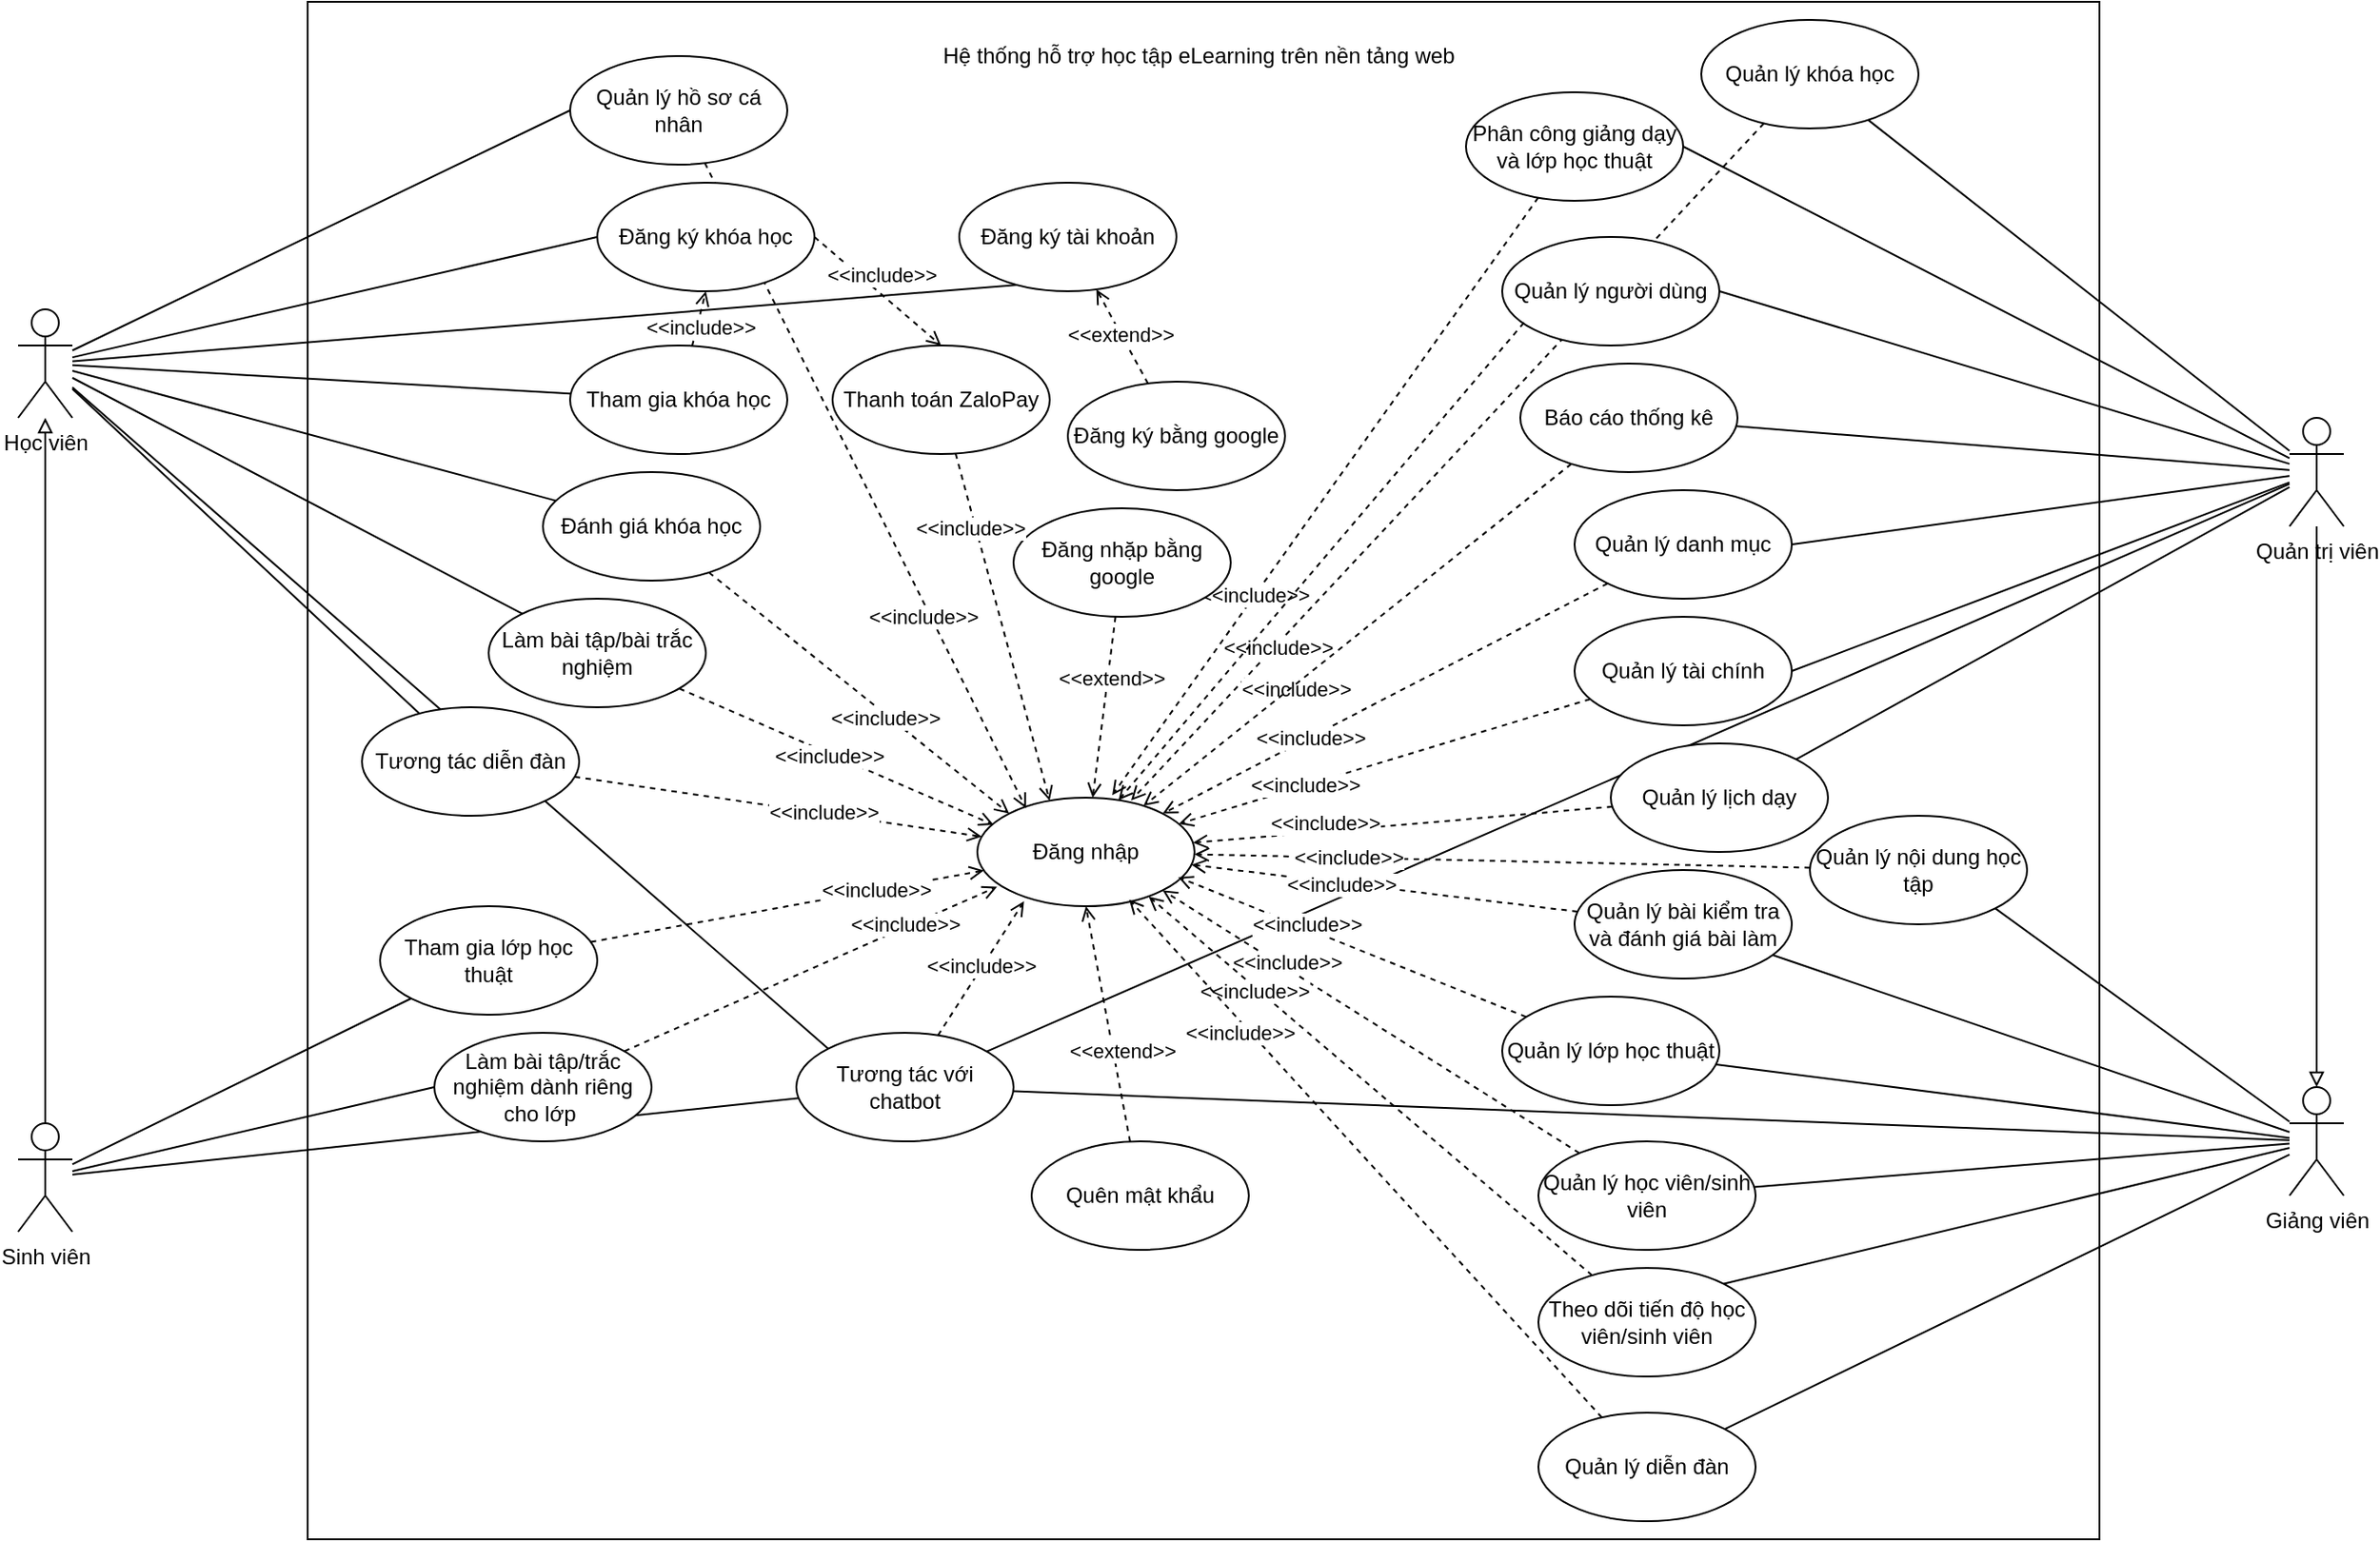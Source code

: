 <mxfile version="27.0.3">
  <diagram name="Page-1" id="1tPXWr4MXvIg0yxkVhAh">
    <mxGraphModel dx="2518" dy="2034" grid="1" gridSize="10" guides="1" tooltips="1" connect="1" arrows="1" fold="1" page="1" pageScale="1" pageWidth="850" pageHeight="1100" math="0" shadow="0">
      <root>
        <mxCell id="0" />
        <mxCell id="1" parent="0" />
        <mxCell id="3rlUS54P9s7ipiS06-Pa-1" value="" style="rounded=0;whiteSpace=wrap;html=1;" vertex="1" parent="1">
          <mxGeometry x="160" y="-60" width="990" height="850" as="geometry" />
        </mxCell>
        <mxCell id="3rlUS54P9s7ipiS06-Pa-2" value="Hệ thống hỗ trợ học tập eLearning trên nền tảng web" style="text;html=1;align=center;verticalAlign=middle;whiteSpace=wrap;rounded=0;" vertex="1" parent="1">
          <mxGeometry x="425" y="-40" width="455" height="20" as="geometry" />
        </mxCell>
        <mxCell id="3rlUS54P9s7ipiS06-Pa-32" style="edgeStyle=none;rounded=0;orthogonalLoop=1;jettySize=auto;html=1;entryX=1;entryY=0.5;entryDx=0;entryDy=0;endArrow=none;startFill=0;" edge="1" parent="1" source="3rlUS54P9s7ipiS06-Pa-3" target="3rlUS54P9s7ipiS06-Pa-15">
          <mxGeometry relative="1" as="geometry" />
        </mxCell>
        <mxCell id="3rlUS54P9s7ipiS06-Pa-33" style="edgeStyle=none;rounded=0;orthogonalLoop=1;jettySize=auto;html=1;entryX=1;entryY=0.5;entryDx=0;entryDy=0;endArrow=none;startFill=0;" edge="1" parent="1" source="3rlUS54P9s7ipiS06-Pa-3" target="3rlUS54P9s7ipiS06-Pa-16">
          <mxGeometry relative="1" as="geometry" />
        </mxCell>
        <mxCell id="3rlUS54P9s7ipiS06-Pa-34" style="edgeStyle=none;rounded=0;orthogonalLoop=1;jettySize=auto;html=1;endArrow=none;startFill=0;" edge="1" parent="1" source="3rlUS54P9s7ipiS06-Pa-3" target="3rlUS54P9s7ipiS06-Pa-17">
          <mxGeometry relative="1" as="geometry" />
        </mxCell>
        <mxCell id="3rlUS54P9s7ipiS06-Pa-35" style="edgeStyle=none;rounded=0;orthogonalLoop=1;jettySize=auto;html=1;entryX=1;entryY=0.5;entryDx=0;entryDy=0;endArrow=none;startFill=0;" edge="1" parent="1" source="3rlUS54P9s7ipiS06-Pa-3" target="3rlUS54P9s7ipiS06-Pa-21">
          <mxGeometry relative="1" as="geometry" />
        </mxCell>
        <mxCell id="3rlUS54P9s7ipiS06-Pa-36" style="edgeStyle=none;rounded=0;orthogonalLoop=1;jettySize=auto;html=1;entryX=1;entryY=0.5;entryDx=0;entryDy=0;endArrow=none;startFill=0;" edge="1" parent="1" source="3rlUS54P9s7ipiS06-Pa-3" target="3rlUS54P9s7ipiS06-Pa-18">
          <mxGeometry relative="1" as="geometry" />
        </mxCell>
        <mxCell id="3rlUS54P9s7ipiS06-Pa-37" style="edgeStyle=none;rounded=0;orthogonalLoop=1;jettySize=auto;html=1;entryX=1;entryY=0;entryDx=0;entryDy=0;endArrow=none;startFill=0;" edge="1" parent="1" source="3rlUS54P9s7ipiS06-Pa-3" target="3rlUS54P9s7ipiS06-Pa-22">
          <mxGeometry relative="1" as="geometry" />
        </mxCell>
        <mxCell id="3rlUS54P9s7ipiS06-Pa-59" style="edgeStyle=none;rounded=0;orthogonalLoop=1;jettySize=auto;html=1;endArrow=none;startFill=0;" edge="1" parent="1" source="3rlUS54P9s7ipiS06-Pa-3" target="3rlUS54P9s7ipiS06-Pa-20">
          <mxGeometry relative="1" as="geometry" />
        </mxCell>
        <mxCell id="3rlUS54P9s7ipiS06-Pa-69" style="edgeStyle=none;rounded=0;orthogonalLoop=1;jettySize=auto;html=1;endArrow=block;endFill=0;" edge="1" parent="1" source="3rlUS54P9s7ipiS06-Pa-3" target="3rlUS54P9s7ipiS06-Pa-9">
          <mxGeometry relative="1" as="geometry" />
        </mxCell>
        <mxCell id="3rlUS54P9s7ipiS06-Pa-274" style="edgeStyle=none;rounded=0;orthogonalLoop=1;jettySize=auto;html=1;endArrow=none;startFill=0;" edge="1" parent="1" source="3rlUS54P9s7ipiS06-Pa-3" target="3rlUS54P9s7ipiS06-Pa-271">
          <mxGeometry relative="1" as="geometry" />
        </mxCell>
        <mxCell id="3rlUS54P9s7ipiS06-Pa-3" value="Quản trị viên" style="shape=umlActor;verticalLabelPosition=bottom;verticalAlign=top;html=1;outlineConnect=0;" vertex="1" parent="1">
          <mxGeometry x="1255" y="170" width="30" height="60" as="geometry" />
        </mxCell>
        <mxCell id="3rlUS54P9s7ipiS06-Pa-112" style="edgeStyle=none;rounded=0;orthogonalLoop=1;jettySize=auto;html=1;entryX=0;entryY=0.5;entryDx=0;entryDy=0;endArrow=none;startFill=0;" edge="1" parent="1" source="3rlUS54P9s7ipiS06-Pa-5" target="3rlUS54P9s7ipiS06-Pa-105">
          <mxGeometry relative="1" as="geometry" />
        </mxCell>
        <mxCell id="3rlUS54P9s7ipiS06-Pa-113" style="edgeStyle=none;rounded=0;orthogonalLoop=1;jettySize=auto;html=1;entryX=0;entryY=0.5;entryDx=0;entryDy=0;endArrow=none;startFill=0;" edge="1" parent="1" source="3rlUS54P9s7ipiS06-Pa-5" target="3rlUS54P9s7ipiS06-Pa-109">
          <mxGeometry relative="1" as="geometry" />
        </mxCell>
        <mxCell id="3rlUS54P9s7ipiS06-Pa-114" style="edgeStyle=none;rounded=0;orthogonalLoop=1;jettySize=auto;html=1;endArrow=none;startFill=0;" edge="1" parent="1" source="3rlUS54P9s7ipiS06-Pa-5" target="3rlUS54P9s7ipiS06-Pa-107">
          <mxGeometry relative="1" as="geometry" />
        </mxCell>
        <mxCell id="3rlUS54P9s7ipiS06-Pa-115" style="edgeStyle=none;rounded=0;orthogonalLoop=1;jettySize=auto;html=1;endArrow=none;startFill=0;" edge="1" parent="1" source="3rlUS54P9s7ipiS06-Pa-5" target="3rlUS54P9s7ipiS06-Pa-110">
          <mxGeometry relative="1" as="geometry" />
        </mxCell>
        <mxCell id="3rlUS54P9s7ipiS06-Pa-116" style="edgeStyle=none;rounded=0;orthogonalLoop=1;jettySize=auto;html=1;endArrow=none;startFill=0;" edge="1" parent="1" source="3rlUS54P9s7ipiS06-Pa-5" target="3rlUS54P9s7ipiS06-Pa-108">
          <mxGeometry relative="1" as="geometry" />
        </mxCell>
        <mxCell id="3rlUS54P9s7ipiS06-Pa-118" style="edgeStyle=none;rounded=0;orthogonalLoop=1;jettySize=auto;html=1;endArrow=none;startFill=0;" edge="1" parent="1" source="3rlUS54P9s7ipiS06-Pa-5" target="3rlUS54P9s7ipiS06-Pa-117">
          <mxGeometry relative="1" as="geometry" />
        </mxCell>
        <mxCell id="3rlUS54P9s7ipiS06-Pa-129" style="edgeStyle=none;rounded=0;orthogonalLoop=1;jettySize=auto;html=1;endArrow=none;startFill=0;entryX=0.282;entryY=0.939;entryDx=0;entryDy=0;entryPerimeter=0;" edge="1" parent="1" source="3rlUS54P9s7ipiS06-Pa-5" target="3rlUS54P9s7ipiS06-Pa-39">
          <mxGeometry relative="1" as="geometry">
            <mxPoint x="511" y="95" as="targetPoint" />
          </mxGeometry>
        </mxCell>
        <mxCell id="3rlUS54P9s7ipiS06-Pa-138" style="edgeStyle=none;rounded=0;orthogonalLoop=1;jettySize=auto;html=1;entryX=0;entryY=0;entryDx=0;entryDy=0;endArrow=none;startFill=0;" edge="1" parent="1" source="3rlUS54P9s7ipiS06-Pa-5" target="3rlUS54P9s7ipiS06-Pa-20">
          <mxGeometry relative="1" as="geometry" />
        </mxCell>
        <mxCell id="3rlUS54P9s7ipiS06-Pa-5" value="Học viên" style="shape=umlActor;verticalLabelPosition=bottom;verticalAlign=top;html=1;outlineConnect=0;" vertex="1" parent="1">
          <mxGeometry y="110" width="30" height="60" as="geometry" />
        </mxCell>
        <mxCell id="3rlUS54P9s7ipiS06-Pa-80" style="edgeStyle=none;rounded=0;orthogonalLoop=1;jettySize=auto;html=1;entryX=1;entryY=1;entryDx=0;entryDy=0;endArrow=none;startFill=0;" edge="1" parent="1" source="3rlUS54P9s7ipiS06-Pa-9" target="3rlUS54P9s7ipiS06-Pa-70">
          <mxGeometry relative="1" as="geometry" />
        </mxCell>
        <mxCell id="3rlUS54P9s7ipiS06-Pa-81" style="edgeStyle=none;rounded=0;orthogonalLoop=1;jettySize=auto;html=1;endArrow=none;startFill=0;" edge="1" parent="1" source="3rlUS54P9s7ipiS06-Pa-9" target="3rlUS54P9s7ipiS06-Pa-72">
          <mxGeometry relative="1" as="geometry" />
        </mxCell>
        <mxCell id="3rlUS54P9s7ipiS06-Pa-82" style="edgeStyle=none;rounded=0;orthogonalLoop=1;jettySize=auto;html=1;endArrow=none;startFill=0;" edge="1" parent="1" source="3rlUS54P9s7ipiS06-Pa-9" target="3rlUS54P9s7ipiS06-Pa-73">
          <mxGeometry relative="1" as="geometry" />
        </mxCell>
        <mxCell id="3rlUS54P9s7ipiS06-Pa-83" style="edgeStyle=none;rounded=0;orthogonalLoop=1;jettySize=auto;html=1;endArrow=none;startFill=0;" edge="1" parent="1" source="3rlUS54P9s7ipiS06-Pa-9" target="3rlUS54P9s7ipiS06-Pa-75">
          <mxGeometry relative="1" as="geometry" />
        </mxCell>
        <mxCell id="3rlUS54P9s7ipiS06-Pa-84" style="edgeStyle=none;rounded=0;orthogonalLoop=1;jettySize=auto;html=1;entryX=1;entryY=0;entryDx=0;entryDy=0;endArrow=none;startFill=0;" edge="1" parent="1" source="3rlUS54P9s7ipiS06-Pa-9" target="3rlUS54P9s7ipiS06-Pa-74">
          <mxGeometry relative="1" as="geometry" />
        </mxCell>
        <mxCell id="3rlUS54P9s7ipiS06-Pa-86" style="edgeStyle=none;rounded=0;orthogonalLoop=1;jettySize=auto;html=1;endArrow=none;startFill=0;" edge="1" parent="1" source="3rlUS54P9s7ipiS06-Pa-9" target="3rlUS54P9s7ipiS06-Pa-76">
          <mxGeometry relative="1" as="geometry" />
        </mxCell>
        <mxCell id="3rlUS54P9s7ipiS06-Pa-87" style="edgeStyle=none;rounded=0;orthogonalLoop=1;jettySize=auto;html=1;endArrow=none;startFill=0;" edge="1" parent="1" source="3rlUS54P9s7ipiS06-Pa-9" target="3rlUS54P9s7ipiS06-Pa-20">
          <mxGeometry relative="1" as="geometry" />
        </mxCell>
        <mxCell id="3rlUS54P9s7ipiS06-Pa-9" value="Giảng viên" style="shape=umlActor;verticalLabelPosition=bottom;verticalAlign=top;html=1;outlineConnect=0;" vertex="1" parent="1">
          <mxGeometry x="1255" y="540" width="30" height="60" as="geometry" />
        </mxCell>
        <mxCell id="3rlUS54P9s7ipiS06-Pa-136" style="edgeStyle=none;rounded=0;orthogonalLoop=1;jettySize=auto;html=1;endArrow=block;endFill=0;" edge="1" parent="1" source="3rlUS54P9s7ipiS06-Pa-10" target="3rlUS54P9s7ipiS06-Pa-5">
          <mxGeometry relative="1" as="geometry" />
        </mxCell>
        <mxCell id="3rlUS54P9s7ipiS06-Pa-140" style="edgeStyle=none;rounded=0;orthogonalLoop=1;jettySize=auto;html=1;endArrow=none;startFill=0;" edge="1" parent="1" source="3rlUS54P9s7ipiS06-Pa-10" target="3rlUS54P9s7ipiS06-Pa-139">
          <mxGeometry relative="1" as="geometry" />
        </mxCell>
        <mxCell id="3rlUS54P9s7ipiS06-Pa-144" style="edgeStyle=none;rounded=0;orthogonalLoop=1;jettySize=auto;html=1;entryX=0;entryY=0.5;entryDx=0;entryDy=0;endArrow=none;startFill=0;" edge="1" parent="1" source="3rlUS54P9s7ipiS06-Pa-10" target="3rlUS54P9s7ipiS06-Pa-143">
          <mxGeometry relative="1" as="geometry" />
        </mxCell>
        <mxCell id="3rlUS54P9s7ipiS06-Pa-145" style="edgeStyle=none;rounded=0;orthogonalLoop=1;jettySize=auto;html=1;endArrow=none;startFill=0;" edge="1" parent="1" source="3rlUS54P9s7ipiS06-Pa-10" target="3rlUS54P9s7ipiS06-Pa-20">
          <mxGeometry relative="1" as="geometry" />
        </mxCell>
        <mxCell id="3rlUS54P9s7ipiS06-Pa-10" value="Sinh viên" style="shape=umlActor;verticalLabelPosition=bottom;verticalAlign=top;html=1;outlineConnect=0;" vertex="1" parent="1">
          <mxGeometry y="560" width="30" height="60" as="geometry" />
        </mxCell>
        <mxCell id="3rlUS54P9s7ipiS06-Pa-14" value="Đăng nhập" style="ellipse;whiteSpace=wrap;html=1;" vertex="1" parent="1">
          <mxGeometry x="530" y="380" width="120" height="60" as="geometry" />
        </mxCell>
        <mxCell id="3rlUS54P9s7ipiS06-Pa-48" style="edgeStyle=none;rounded=0;orthogonalLoop=1;jettySize=auto;html=1;endArrow=open;endFill=0;dashed=1;entryX=0.621;entryY=-0.022;entryDx=0;entryDy=0;entryPerimeter=0;" edge="1" parent="1" source="3rlUS54P9s7ipiS06-Pa-16" target="3rlUS54P9s7ipiS06-Pa-14">
          <mxGeometry relative="1" as="geometry">
            <Array as="points" />
          </mxGeometry>
        </mxCell>
        <mxCell id="3rlUS54P9s7ipiS06-Pa-65" value="&amp;lt;&amp;lt;include&amp;gt;&amp;gt;" style="edgeLabel;html=1;align=center;verticalAlign=middle;resizable=0;points=[];" vertex="1" connectable="0" parent="3rlUS54P9s7ipiS06-Pa-48">
          <mxGeometry x="0.332" y="-1" relative="1" as="geometry">
            <mxPoint as="offset" />
          </mxGeometry>
        </mxCell>
        <mxCell id="3rlUS54P9s7ipiS06-Pa-55" style="edgeStyle=none;rounded=0;orthogonalLoop=1;jettySize=auto;html=1;endArrow=open;endFill=0;dashed=1;entryX=0.708;entryY=0.025;entryDx=0;entryDy=0;entryPerimeter=0;" edge="1" parent="1" source="3rlUS54P9s7ipiS06-Pa-17" target="3rlUS54P9s7ipiS06-Pa-14">
          <mxGeometry relative="1" as="geometry">
            <mxPoint x="610" y="380" as="targetPoint" />
          </mxGeometry>
        </mxCell>
        <mxCell id="3rlUS54P9s7ipiS06-Pa-64" value="&amp;lt;&amp;lt;include&amp;gt;&amp;gt;" style="edgeLabel;html=1;align=center;verticalAlign=middle;resizable=0;points=[];" vertex="1" connectable="0" parent="3rlUS54P9s7ipiS06-Pa-55">
          <mxGeometry x="0.613" relative="1" as="geometry">
            <mxPoint x="23" y="11" as="offset" />
          </mxGeometry>
        </mxCell>
        <mxCell id="3rlUS54P9s7ipiS06-Pa-275" value="&amp;lt;&amp;lt;include&amp;gt;&amp;gt;" style="edgeLabel;html=1;align=center;verticalAlign=middle;resizable=0;points=[];" vertex="1" connectable="0" parent="3rlUS54P9s7ipiS06-Pa-55">
          <mxGeometry x="0.543" y="1" relative="1" as="geometry">
            <mxPoint as="offset" />
          </mxGeometry>
        </mxCell>
        <mxCell id="3rlUS54P9s7ipiS06-Pa-17" value="&lt;p style=&quot;white-space-collapse: preserve;&quot; dir=&quot;auto&quot;&gt;Quản lý khóa học&lt;/p&gt;" style="ellipse;whiteSpace=wrap;html=1;" vertex="1" parent="1">
          <mxGeometry x="930" y="-50" width="120" height="60" as="geometry" />
        </mxCell>
        <mxCell id="3rlUS54P9s7ipiS06-Pa-51" style="edgeStyle=none;rounded=0;orthogonalLoop=1;jettySize=auto;html=1;endArrow=open;endFill=0;dashed=1;" edge="1" parent="1" source="3rlUS54P9s7ipiS06-Pa-18" target="3rlUS54P9s7ipiS06-Pa-14">
          <mxGeometry relative="1" as="geometry" />
        </mxCell>
        <mxCell id="3rlUS54P9s7ipiS06-Pa-62" value="&amp;lt;&amp;lt;include&amp;gt;&amp;gt;" style="edgeLabel;html=1;align=center;verticalAlign=middle;resizable=0;points=[];" vertex="1" connectable="0" parent="3rlUS54P9s7ipiS06-Pa-51">
          <mxGeometry x="0.383" relative="1" as="geometry">
            <mxPoint as="offset" />
          </mxGeometry>
        </mxCell>
        <mxCell id="3rlUS54P9s7ipiS06-Pa-18" value="&lt;p style=&quot;white-space-collapse: preserve;&quot; dir=&quot;auto&quot;&gt;Quản lý tài chính&lt;/p&gt;" style="ellipse;whiteSpace=wrap;html=1;" vertex="1" parent="1">
          <mxGeometry x="860" y="280" width="120" height="60" as="geometry" />
        </mxCell>
        <mxCell id="3rlUS54P9s7ipiS06-Pa-58" style="edgeStyle=none;rounded=0;orthogonalLoop=1;jettySize=auto;html=1;endArrow=open;endFill=0;dashed=1;entryX=0.215;entryY=0.955;entryDx=0;entryDy=0;entryPerimeter=0;" edge="1" parent="1" source="3rlUS54P9s7ipiS06-Pa-20" target="3rlUS54P9s7ipiS06-Pa-14">
          <mxGeometry relative="1" as="geometry" />
        </mxCell>
        <mxCell id="3rlUS54P9s7ipiS06-Pa-67" value="&amp;lt;&amp;lt;include&amp;gt;&amp;gt;" style="edgeLabel;html=1;align=center;verticalAlign=middle;resizable=0;points=[];" vertex="1" connectable="0" parent="3rlUS54P9s7ipiS06-Pa-58">
          <mxGeometry x="0.474" y="-3" relative="1" as="geometry">
            <mxPoint x="-14" y="14" as="offset" />
          </mxGeometry>
        </mxCell>
        <mxCell id="3rlUS54P9s7ipiS06-Pa-20" value="&lt;p style=&quot;white-space-collapse: preserve;&quot; dir=&quot;auto&quot;&gt;Tương tác với chatbot&lt;/p&gt;" style="ellipse;whiteSpace=wrap;html=1;" vertex="1" parent="1">
          <mxGeometry x="430" y="510" width="120" height="60" as="geometry" />
        </mxCell>
        <mxCell id="3rlUS54P9s7ipiS06-Pa-50" style="edgeStyle=none;rounded=0;orthogonalLoop=1;jettySize=auto;html=1;endArrow=open;endFill=0;dashed=1;entryX=1;entryY=0;entryDx=0;entryDy=0;" edge="1" parent="1" source="3rlUS54P9s7ipiS06-Pa-21" target="3rlUS54P9s7ipiS06-Pa-14">
          <mxGeometry relative="1" as="geometry" />
        </mxCell>
        <mxCell id="3rlUS54P9s7ipiS06-Pa-63" value="&amp;lt;&amp;lt;include&amp;gt;&amp;gt;" style="edgeLabel;html=1;align=center;verticalAlign=middle;resizable=0;points=[];" vertex="1" connectable="0" parent="3rlUS54P9s7ipiS06-Pa-50">
          <mxGeometry x="0.337" relative="1" as="geometry">
            <mxPoint as="offset" />
          </mxGeometry>
        </mxCell>
        <mxCell id="3rlUS54P9s7ipiS06-Pa-21" value="&lt;p style=&quot;white-space-collapse: preserve;&quot; dir=&quot;auto&quot;&gt;Quản lý danh mục&lt;/p&gt;" style="ellipse;whiteSpace=wrap;html=1;" vertex="1" parent="1">
          <mxGeometry x="860" y="210" width="120" height="60" as="geometry" />
        </mxCell>
        <mxCell id="3rlUS54P9s7ipiS06-Pa-52" style="edgeStyle=none;rounded=0;orthogonalLoop=1;jettySize=auto;html=1;endArrow=open;endFill=0;dashed=1;" edge="1" parent="1" source="3rlUS54P9s7ipiS06-Pa-22" target="3rlUS54P9s7ipiS06-Pa-14">
          <mxGeometry relative="1" as="geometry" />
        </mxCell>
        <mxCell id="3rlUS54P9s7ipiS06-Pa-61" value="&amp;lt;&amp;lt;include&amp;gt;&amp;gt;" style="edgeLabel;html=1;align=center;verticalAlign=middle;resizable=0;points=[];" vertex="1" connectable="0" parent="3rlUS54P9s7ipiS06-Pa-52">
          <mxGeometry x="0.553" y="2" relative="1" as="geometry">
            <mxPoint x="21" y="-9" as="offset" />
          </mxGeometry>
        </mxCell>
        <mxCell id="3rlUS54P9s7ipiS06-Pa-22" value="&lt;p style=&quot;white-space-collapse: preserve;&quot; dir=&quot;auto&quot;&gt;Quản lý lịch dạy&lt;/p&gt;" style="ellipse;whiteSpace=wrap;html=1;" vertex="1" parent="1">
          <mxGeometry x="880" y="350" width="120" height="60" as="geometry" />
        </mxCell>
        <mxCell id="3rlUS54P9s7ipiS06-Pa-39" value="Đăng ký tài khoản" style="ellipse;whiteSpace=wrap;html=1;" vertex="1" parent="1">
          <mxGeometry x="520" y="40" width="120" height="60" as="geometry" />
        </mxCell>
        <mxCell id="3rlUS54P9s7ipiS06-Pa-43" style="edgeStyle=none;rounded=0;orthogonalLoop=1;jettySize=auto;html=1;endArrow=open;endFill=0;dashed=1;" edge="1" parent="1" source="3rlUS54P9s7ipiS06-Pa-42" target="3rlUS54P9s7ipiS06-Pa-14">
          <mxGeometry relative="1" as="geometry" />
        </mxCell>
        <mxCell id="3rlUS54P9s7ipiS06-Pa-270" value="&amp;lt;&amp;lt;extend&amp;gt;&amp;gt;" style="edgeLabel;html=1;align=center;verticalAlign=middle;resizable=0;points=[];" vertex="1" connectable="0" parent="3rlUS54P9s7ipiS06-Pa-43">
          <mxGeometry x="-0.324" y="2" relative="1" as="geometry">
            <mxPoint as="offset" />
          </mxGeometry>
        </mxCell>
        <mxCell id="3rlUS54P9s7ipiS06-Pa-42" value="Đăng nhặp bằng google" style="ellipse;whiteSpace=wrap;html=1;" vertex="1" parent="1">
          <mxGeometry x="550" y="220" width="120" height="60" as="geometry" />
        </mxCell>
        <mxCell id="3rlUS54P9s7ipiS06-Pa-44" value="Đăng ký bằng google" style="ellipse;whiteSpace=wrap;html=1;" vertex="1" parent="1">
          <mxGeometry x="580" y="150" width="120" height="60" as="geometry" />
        </mxCell>
        <mxCell id="3rlUS54P9s7ipiS06-Pa-46" style="edgeStyle=none;rounded=0;orthogonalLoop=1;jettySize=auto;html=1;exitX=0;exitY=0;exitDx=0;exitDy=0;" edge="1" parent="1" source="3rlUS54P9s7ipiS06-Pa-15" target="3rlUS54P9s7ipiS06-Pa-15">
          <mxGeometry relative="1" as="geometry" />
        </mxCell>
        <mxCell id="3rlUS54P9s7ipiS06-Pa-15" value="&lt;p style=&quot;white-space-collapse: preserve;&quot; dir=&quot;auto&quot;&gt;Quản lý người dùng&lt;/p&gt;" style="ellipse;whiteSpace=wrap;html=1;" vertex="1" parent="1">
          <mxGeometry x="820" y="70" width="120" height="60" as="geometry" />
        </mxCell>
        <mxCell id="3rlUS54P9s7ipiS06-Pa-88" style="edgeStyle=none;rounded=0;orthogonalLoop=1;jettySize=auto;html=1;dashed=1;endArrow=open;endFill=0;" edge="1" parent="1" source="3rlUS54P9s7ipiS06-Pa-70" target="3rlUS54P9s7ipiS06-Pa-14">
          <mxGeometry relative="1" as="geometry" />
        </mxCell>
        <mxCell id="3rlUS54P9s7ipiS06-Pa-97" value="&amp;lt;&amp;lt;include&amp;gt;&amp;gt;" style="edgeLabel;html=1;align=center;verticalAlign=middle;resizable=0;points=[];" vertex="1" connectable="0" parent="3rlUS54P9s7ipiS06-Pa-88">
          <mxGeometry x="0.503" relative="1" as="geometry">
            <mxPoint as="offset" />
          </mxGeometry>
        </mxCell>
        <mxCell id="3rlUS54P9s7ipiS06-Pa-70" value="&lt;p style=&quot;white-space-collapse: preserve;&quot; dir=&quot;auto&quot;&gt;&lt;span style=&quot;text-align: left;&quot;&gt;Quản lý nội dung học tập&lt;/span&gt;&lt;/p&gt;" style="ellipse;whiteSpace=wrap;html=1;" vertex="1" parent="1">
          <mxGeometry x="990" y="390" width="120" height="60" as="geometry" />
        </mxCell>
        <mxCell id="3rlUS54P9s7ipiS06-Pa-89" style="edgeStyle=none;rounded=0;orthogonalLoop=1;jettySize=auto;html=1;dashed=1;endArrow=open;endFill=0;" edge="1" parent="1" source="3rlUS54P9s7ipiS06-Pa-72" target="3rlUS54P9s7ipiS06-Pa-14">
          <mxGeometry relative="1" as="geometry" />
        </mxCell>
        <mxCell id="3rlUS54P9s7ipiS06-Pa-98" value="&amp;lt;&amp;lt;include&amp;gt;&amp;gt;" style="edgeLabel;html=1;align=center;verticalAlign=middle;resizable=0;points=[];" vertex="1" connectable="0" parent="3rlUS54P9s7ipiS06-Pa-89">
          <mxGeometry x="0.224" y="1" relative="1" as="geometry">
            <mxPoint as="offset" />
          </mxGeometry>
        </mxCell>
        <mxCell id="3rlUS54P9s7ipiS06-Pa-72" value="&lt;p style=&quot;white-space-collapse: preserve;&quot; dir=&quot;auto&quot;&gt;&lt;span style=&quot;text-align: left;&quot;&gt;Quản lý bài kiểm tra và đánh giá bài làm&lt;/span&gt;&lt;/p&gt;" style="ellipse;whiteSpace=wrap;html=1;" vertex="1" parent="1">
          <mxGeometry x="860" y="420" width="120" height="60" as="geometry" />
        </mxCell>
        <mxCell id="3rlUS54P9s7ipiS06-Pa-73" value="&lt;p style=&quot;white-space-collapse: preserve;&quot; dir=&quot;auto&quot;&gt;&lt;span style=&quot;text-align: left;&quot;&gt;Quản lý lớp học thuật&lt;/span&gt;&lt;br style=&quot;text-align: left;&quot;&gt;&lt;/p&gt;" style="ellipse;whiteSpace=wrap;html=1;" vertex="1" parent="1">
          <mxGeometry x="820" y="490" width="120" height="60" as="geometry" />
        </mxCell>
        <mxCell id="3rlUS54P9s7ipiS06-Pa-74" value="&lt;p style=&quot;white-space-collapse: preserve;&quot; dir=&quot;auto&quot;&gt;Theo dõi tiến độ học viên/sinh viên&lt;/p&gt;" style="ellipse;whiteSpace=wrap;html=1;align=center;" vertex="1" parent="1">
          <mxGeometry x="840" y="640" width="120" height="60" as="geometry" />
        </mxCell>
        <mxCell id="3rlUS54P9s7ipiS06-Pa-91" style="edgeStyle=none;rounded=0;orthogonalLoop=1;jettySize=auto;html=1;entryX=1;entryY=1;entryDx=0;entryDy=0;dashed=1;endArrow=open;endFill=0;" edge="1" parent="1" source="3rlUS54P9s7ipiS06-Pa-75" target="3rlUS54P9s7ipiS06-Pa-14">
          <mxGeometry relative="1" as="geometry" />
        </mxCell>
        <mxCell id="3rlUS54P9s7ipiS06-Pa-100" value="&amp;lt;&amp;lt;include&amp;gt;&amp;gt;" style="edgeLabel;html=1;align=center;verticalAlign=middle;resizable=0;points=[];" vertex="1" connectable="0" parent="3rlUS54P9s7ipiS06-Pa-91">
          <mxGeometry x="0.421" y="-3" relative="1" as="geometry">
            <mxPoint as="offset" />
          </mxGeometry>
        </mxCell>
        <mxCell id="3rlUS54P9s7ipiS06-Pa-76" value="&lt;p style=&quot;white-space-collapse: preserve;&quot; dir=&quot;auto&quot;&gt;Quản lý diễn đàn&lt;/p&gt;" style="ellipse;whiteSpace=wrap;html=1;align=center;" vertex="1" parent="1">
          <mxGeometry x="840" y="720" width="120" height="60" as="geometry" />
        </mxCell>
        <mxCell id="3rlUS54P9s7ipiS06-Pa-90" style="edgeStyle=none;rounded=0;orthogonalLoop=1;jettySize=auto;html=1;entryX=0.925;entryY=0.733;entryDx=0;entryDy=0;entryPerimeter=0;dashed=1;endArrow=open;endFill=0;" edge="1" parent="1" source="3rlUS54P9s7ipiS06-Pa-73" target="3rlUS54P9s7ipiS06-Pa-14">
          <mxGeometry relative="1" as="geometry" />
        </mxCell>
        <mxCell id="3rlUS54P9s7ipiS06-Pa-99" value="&amp;lt;&amp;lt;include&amp;gt;&amp;gt;" style="edgeLabel;html=1;align=center;verticalAlign=middle;resizable=0;points=[];" vertex="1" connectable="0" parent="3rlUS54P9s7ipiS06-Pa-90">
          <mxGeometry x="0.275" y="-2" relative="1" as="geometry">
            <mxPoint as="offset" />
          </mxGeometry>
        </mxCell>
        <mxCell id="3rlUS54P9s7ipiS06-Pa-92" style="edgeStyle=none;rounded=0;orthogonalLoop=1;jettySize=auto;html=1;entryX=0.789;entryY=0.911;entryDx=0;entryDy=0;entryPerimeter=0;dashed=1;endArrow=open;endFill=0;" edge="1" parent="1" source="3rlUS54P9s7ipiS06-Pa-74" target="3rlUS54P9s7ipiS06-Pa-14">
          <mxGeometry relative="1" as="geometry" />
        </mxCell>
        <mxCell id="3rlUS54P9s7ipiS06-Pa-101" value="&amp;lt;&amp;lt;include&amp;gt;&amp;gt;" style="edgeLabel;html=1;align=center;verticalAlign=middle;resizable=0;points=[];" vertex="1" connectable="0" parent="3rlUS54P9s7ipiS06-Pa-92">
          <mxGeometry x="0.517" y="2" relative="1" as="geometry">
            <mxPoint as="offset" />
          </mxGeometry>
        </mxCell>
        <mxCell id="3rlUS54P9s7ipiS06-Pa-75" value="&lt;p style=&quot;white-space-collapse: preserve;&quot; dir=&quot;auto&quot;&gt;Quản lý học viên/sinh viên&lt;/p&gt;" style="ellipse;whiteSpace=wrap;html=1;align=center;" vertex="1" parent="1">
          <mxGeometry x="840" y="570" width="120" height="60" as="geometry" />
        </mxCell>
        <mxCell id="3rlUS54P9s7ipiS06-Pa-96" style="edgeStyle=none;rounded=0;orthogonalLoop=1;jettySize=auto;html=1;entryX=0.699;entryY=0.939;entryDx=0;entryDy=0;entryPerimeter=0;dashed=1;endArrow=open;endFill=0;" edge="1" parent="1" source="3rlUS54P9s7ipiS06-Pa-76" target="3rlUS54P9s7ipiS06-Pa-14">
          <mxGeometry relative="1" as="geometry" />
        </mxCell>
        <mxCell id="3rlUS54P9s7ipiS06-Pa-102" value="&amp;lt;&amp;lt;include&amp;gt;&amp;gt;" style="edgeLabel;html=1;align=center;verticalAlign=middle;resizable=0;points=[];" vertex="1" connectable="0" parent="3rlUS54P9s7ipiS06-Pa-96">
          <mxGeometry x="0.543" y="-1" relative="1" as="geometry">
            <mxPoint y="9" as="offset" />
          </mxGeometry>
        </mxCell>
        <mxCell id="3rlUS54P9s7ipiS06-Pa-16" value="&lt;p style=&quot;white-space-collapse: preserve;&quot; dir=&quot;auto&quot;&gt;Phân công giảng dạy và lớp học thuật&lt;/p&gt;" style="ellipse;whiteSpace=wrap;html=1;" vertex="1" parent="1">
          <mxGeometry x="800" y="-10" width="120" height="60" as="geometry" />
        </mxCell>
        <mxCell id="3rlUS54P9s7ipiS06-Pa-108" value="&lt;span style=&quot;text-align: left; white-space-collapse: preserve;&quot;&gt;Làm bài tập/bài trắc nghiệm&lt;/span&gt;" style="ellipse;whiteSpace=wrap;html=1;" vertex="1" parent="1">
          <mxGeometry x="260" y="270" width="120" height="60" as="geometry" />
        </mxCell>
        <mxCell id="3rlUS54P9s7ipiS06-Pa-127" style="edgeStyle=none;rounded=0;orthogonalLoop=1;jettySize=auto;html=1;dashed=1;endArrow=open;endFill=0;entryX=0.5;entryY=0;entryDx=0;entryDy=0;exitX=1;exitY=0.5;exitDx=0;exitDy=0;" edge="1" parent="1" source="3rlUS54P9s7ipiS06-Pa-109" target="3rlUS54P9s7ipiS06-Pa-278">
          <mxGeometry relative="1" as="geometry" />
        </mxCell>
        <mxCell id="3rlUS54P9s7ipiS06-Pa-134" value="&amp;lt;&amp;lt;include&amp;gt;&amp;gt;" style="edgeLabel;html=1;align=center;verticalAlign=middle;resizable=0;points=[];" vertex="1" connectable="0" parent="3rlUS54P9s7ipiS06-Pa-127">
          <mxGeometry x="0.335" y="-2" relative="1" as="geometry">
            <mxPoint x="-9" y="-21" as="offset" />
          </mxGeometry>
        </mxCell>
        <mxCell id="3rlUS54P9s7ipiS06-Pa-125" style="edgeStyle=none;rounded=0;orthogonalLoop=1;jettySize=auto;html=1;entryX=0;entryY=0;entryDx=0;entryDy=0;dashed=1;endArrow=open;endFill=0;" edge="1" parent="1" source="3rlUS54P9s7ipiS06-Pa-110" target="3rlUS54P9s7ipiS06-Pa-14">
          <mxGeometry relative="1" as="geometry" />
        </mxCell>
        <mxCell id="3rlUS54P9s7ipiS06-Pa-132" value="&amp;lt;&amp;lt;include&amp;gt;&amp;gt;" style="edgeLabel;html=1;align=center;verticalAlign=middle;resizable=0;points=[];" vertex="1" connectable="0" parent="3rlUS54P9s7ipiS06-Pa-125">
          <mxGeometry x="0.184" y="-2" relative="1" as="geometry">
            <mxPoint as="offset" />
          </mxGeometry>
        </mxCell>
        <mxCell id="3rlUS54P9s7ipiS06-Pa-110" value="&lt;span style=&quot;white-space-collapse: preserve;&quot;&gt;Đánh giá khóa học&lt;/span&gt;" style="ellipse;whiteSpace=wrap;html=1;" vertex="1" parent="1">
          <mxGeometry x="290" y="200" width="120" height="60" as="geometry" />
        </mxCell>
        <mxCell id="3rlUS54P9s7ipiS06-Pa-120" style="edgeStyle=none;rounded=0;orthogonalLoop=1;jettySize=auto;html=1;dashed=1;endArrow=open;endFill=0;" edge="1" parent="1" source="3rlUS54P9s7ipiS06-Pa-117" target="3rlUS54P9s7ipiS06-Pa-14">
          <mxGeometry relative="1" as="geometry" />
        </mxCell>
        <mxCell id="3rlUS54P9s7ipiS06-Pa-130" value="&amp;lt;&amp;lt;include&amp;gt;&amp;gt;" style="edgeLabel;html=1;align=center;verticalAlign=middle;resizable=0;points=[];" vertex="1" connectable="0" parent="3rlUS54P9s7ipiS06-Pa-120">
          <mxGeometry x="0.221" y="1" relative="1" as="geometry">
            <mxPoint as="offset" />
          </mxGeometry>
        </mxCell>
        <mxCell id="3rlUS54P9s7ipiS06-Pa-117" value="&lt;div style=&quot;text-align: left;&quot;&gt;&lt;span style=&quot;background-color: transparent; color: light-dark(rgb(0, 0, 0), rgb(255, 255, 255)); white-space-collapse: preserve;&quot;&gt;Tương tác diễn đàn&lt;/span&gt;&lt;/div&gt;" style="ellipse;whiteSpace=wrap;html=1;" vertex="1" parent="1">
          <mxGeometry x="190" y="330" width="120" height="60" as="geometry" />
        </mxCell>
        <mxCell id="3rlUS54P9s7ipiS06-Pa-119" style="edgeStyle=none;rounded=0;orthogonalLoop=1;jettySize=auto;html=1;exitX=0.5;exitY=1;exitDx=0;exitDy=0;" edge="1" parent="1" source="3rlUS54P9s7ipiS06-Pa-42" target="3rlUS54P9s7ipiS06-Pa-42">
          <mxGeometry relative="1" as="geometry" />
        </mxCell>
        <mxCell id="3rlUS54P9s7ipiS06-Pa-123" style="edgeStyle=none;rounded=0;orthogonalLoop=1;jettySize=auto;html=1;entryX=0.075;entryY=0.25;entryDx=0;entryDy=0;entryPerimeter=0;dashed=1;endArrow=open;endFill=0;" edge="1" parent="1" source="3rlUS54P9s7ipiS06-Pa-108" target="3rlUS54P9s7ipiS06-Pa-14">
          <mxGeometry relative="1" as="geometry" />
        </mxCell>
        <mxCell id="3rlUS54P9s7ipiS06-Pa-131" value="&amp;lt;&amp;lt;include&amp;gt;&amp;gt;" style="edgeLabel;html=1;align=center;verticalAlign=middle;resizable=0;points=[];" vertex="1" connectable="0" parent="3rlUS54P9s7ipiS06-Pa-123">
          <mxGeometry x="-0.042" y="-1" relative="1" as="geometry">
            <mxPoint as="offset" />
          </mxGeometry>
        </mxCell>
        <mxCell id="3rlUS54P9s7ipiS06-Pa-126" style="edgeStyle=none;rounded=0;orthogonalLoop=1;jettySize=auto;html=1;entryX=0.5;entryY=1;entryDx=0;entryDy=0;dashed=1;endArrow=open;endFill=0;" edge="1" parent="1" source="3rlUS54P9s7ipiS06-Pa-107" target="3rlUS54P9s7ipiS06-Pa-109">
          <mxGeometry relative="1" as="geometry" />
        </mxCell>
        <mxCell id="3rlUS54P9s7ipiS06-Pa-133" value="&amp;lt;&amp;lt;include&amp;gt;&amp;gt;" style="edgeLabel;html=1;align=center;verticalAlign=middle;resizable=0;points=[];" vertex="1" connectable="0" parent="3rlUS54P9s7ipiS06-Pa-126">
          <mxGeometry x="0.234" relative="1" as="geometry">
            <mxPoint y="8" as="offset" />
          </mxGeometry>
        </mxCell>
        <mxCell id="3rlUS54P9s7ipiS06-Pa-107" value="Tham gia khóa học" style="ellipse;whiteSpace=wrap;html=1;" vertex="1" parent="1">
          <mxGeometry x="305" y="130" width="120" height="60" as="geometry" />
        </mxCell>
        <mxCell id="3rlUS54P9s7ipiS06-Pa-128" style="edgeStyle=none;rounded=0;orthogonalLoop=1;jettySize=auto;html=1;entryX=0.224;entryY=0.097;entryDx=0;entryDy=0;entryPerimeter=0;dashed=1;endArrow=open;endFill=0;" edge="1" parent="1" source="3rlUS54P9s7ipiS06-Pa-105" target="3rlUS54P9s7ipiS06-Pa-14">
          <mxGeometry relative="1" as="geometry" />
        </mxCell>
        <mxCell id="3rlUS54P9s7ipiS06-Pa-135" value="&amp;lt;&amp;lt;include&amp;gt;&amp;gt;" style="edgeLabel;html=1;align=center;verticalAlign=middle;resizable=0;points=[];" vertex="1" connectable="0" parent="3rlUS54P9s7ipiS06-Pa-128">
          <mxGeometry x="0.286" y="-2" relative="1" as="geometry">
            <mxPoint x="8" y="21" as="offset" />
          </mxGeometry>
        </mxCell>
        <mxCell id="3rlUS54P9s7ipiS06-Pa-105" value="&lt;span style=&quot;text-align: left; white-space-collapse: preserve;&quot;&gt;Quản lý hồ sơ cá nhân&lt;/span&gt;" style="ellipse;whiteSpace=wrap;html=1;" vertex="1" parent="1">
          <mxGeometry x="305" y="-30" width="120" height="60" as="geometry" />
        </mxCell>
        <mxCell id="3rlUS54P9s7ipiS06-Pa-109" value="&lt;div style=&quot;text-align: left;&quot;&gt;&lt;span style=&quot;white-space-collapse: preserve;&quot;&gt;Đăng ký khóa học&lt;/span&gt;&lt;/div&gt;" style="ellipse;whiteSpace=wrap;html=1;" vertex="1" parent="1">
          <mxGeometry x="320" y="40" width="120" height="60" as="geometry" />
        </mxCell>
        <mxCell id="3rlUS54P9s7ipiS06-Pa-141" style="edgeStyle=none;rounded=0;orthogonalLoop=1;jettySize=auto;html=1;endArrow=open;endFill=0;dashed=1;" edge="1" parent="1" source="3rlUS54P9s7ipiS06-Pa-139" target="3rlUS54P9s7ipiS06-Pa-14">
          <mxGeometry relative="1" as="geometry" />
        </mxCell>
        <mxCell id="3rlUS54P9s7ipiS06-Pa-142" value="&amp;lt;&amp;lt;include&amp;gt;&amp;gt;" style="edgeLabel;html=1;align=center;verticalAlign=middle;resizable=0;points=[];" vertex="1" connectable="0" parent="3rlUS54P9s7ipiS06-Pa-141">
          <mxGeometry x="0.451" relative="1" as="geometry">
            <mxPoint as="offset" />
          </mxGeometry>
        </mxCell>
        <mxCell id="3rlUS54P9s7ipiS06-Pa-139" value="&lt;span style=&quot;white-space-collapse: preserve;&quot;&gt;Tham gia lớp học thuật&lt;/span&gt;" style="ellipse;whiteSpace=wrap;html=1;" vertex="1" parent="1">
          <mxGeometry x="200" y="440" width="120" height="60" as="geometry" />
        </mxCell>
        <mxCell id="3rlUS54P9s7ipiS06-Pa-143" value="&lt;span style=&quot;white-space-collapse: preserve;&quot;&gt;Làm bài tập/trắc nghiệm dành riêng cho lớp &lt;/span&gt;" style="ellipse;whiteSpace=wrap;html=1;" vertex="1" parent="1">
          <mxGeometry x="230" y="510" width="120" height="60" as="geometry" />
        </mxCell>
        <mxCell id="3rlUS54P9s7ipiS06-Pa-146" style="edgeStyle=none;rounded=0;orthogonalLoop=1;jettySize=auto;html=1;entryX=0.091;entryY=0.821;entryDx=0;entryDy=0;entryPerimeter=0;dashed=1;endArrow=open;endFill=0;" edge="1" parent="1" source="3rlUS54P9s7ipiS06-Pa-143" target="3rlUS54P9s7ipiS06-Pa-14">
          <mxGeometry relative="1" as="geometry" />
        </mxCell>
        <mxCell id="3rlUS54P9s7ipiS06-Pa-147" value="&amp;lt;&amp;lt;include&amp;gt;&amp;gt;" style="edgeLabel;html=1;align=center;verticalAlign=middle;resizable=0;points=[];" vertex="1" connectable="0" parent="3rlUS54P9s7ipiS06-Pa-146">
          <mxGeometry x="0.514" y="2" relative="1" as="geometry">
            <mxPoint as="offset" />
          </mxGeometry>
        </mxCell>
        <mxCell id="3rlUS54P9s7ipiS06-Pa-264" style="edgeStyle=none;rounded=0;orthogonalLoop=1;jettySize=auto;html=1;entryX=0.5;entryY=1;entryDx=0;entryDy=0;endArrow=open;endFill=0;dashed=1;" edge="1" parent="1" source="3rlUS54P9s7ipiS06-Pa-263" target="3rlUS54P9s7ipiS06-Pa-14">
          <mxGeometry relative="1" as="geometry" />
        </mxCell>
        <mxCell id="3rlUS54P9s7ipiS06-Pa-265" value="&amp;lt;&amp;lt;extend&amp;gt;&amp;gt;" style="edgeLabel;html=1;align=center;verticalAlign=middle;resizable=0;points=[];" vertex="1" connectable="0" parent="3rlUS54P9s7ipiS06-Pa-264">
          <mxGeometry x="-0.04" relative="1" as="geometry">
            <mxPoint x="7" y="12" as="offset" />
          </mxGeometry>
        </mxCell>
        <mxCell id="3rlUS54P9s7ipiS06-Pa-263" value="&lt;p style=&quot;white-space-collapse: preserve;&quot; dir=&quot;auto&quot;&gt;Quên mật khẩu&lt;/p&gt;" style="ellipse;whiteSpace=wrap;html=1;" vertex="1" parent="1">
          <mxGeometry x="560" y="570" width="120" height="60" as="geometry" />
        </mxCell>
        <mxCell id="3rlUS54P9s7ipiS06-Pa-267" style="edgeStyle=none;rounded=0;orthogonalLoop=1;jettySize=auto;html=1;endArrow=open;endFill=0;dashed=1;" edge="1" parent="1" source="3rlUS54P9s7ipiS06-Pa-44" target="3rlUS54P9s7ipiS06-Pa-39">
          <mxGeometry relative="1" as="geometry" />
        </mxCell>
        <mxCell id="3rlUS54P9s7ipiS06-Pa-269" value="&amp;lt;&amp;lt;extend&amp;gt;&amp;gt;" style="edgeLabel;html=1;align=center;verticalAlign=middle;resizable=0;points=[];" vertex="1" connectable="0" parent="3rlUS54P9s7ipiS06-Pa-267">
          <mxGeometry x="0.055" y="1" relative="1" as="geometry">
            <mxPoint as="offset" />
          </mxGeometry>
        </mxCell>
        <mxCell id="3rlUS54P9s7ipiS06-Pa-272" style="edgeStyle=none;rounded=0;orthogonalLoop=1;jettySize=auto;html=1;endArrow=open;endFill=0;dashed=1;" edge="1" parent="1" source="3rlUS54P9s7ipiS06-Pa-271" target="3rlUS54P9s7ipiS06-Pa-14">
          <mxGeometry relative="1" as="geometry" />
        </mxCell>
        <mxCell id="3rlUS54P9s7ipiS06-Pa-271" value="&lt;p style=&quot;white-space-collapse: preserve;&quot; dir=&quot;auto&quot;&gt;Báo cáo thống kê&lt;/p&gt;" style="ellipse;whiteSpace=wrap;html=1;" vertex="1" parent="1">
          <mxGeometry x="830" y="140" width="120" height="60" as="geometry" />
        </mxCell>
        <mxCell id="3rlUS54P9s7ipiS06-Pa-273" style="edgeStyle=none;rounded=0;orthogonalLoop=1;jettySize=auto;html=1;entryX=0.65;entryY=0.024;entryDx=0;entryDy=0;entryPerimeter=0;exitX=0.1;exitY=0.79;exitDx=0;exitDy=0;exitPerimeter=0;endArrow=open;endFill=0;dashed=1;" edge="1" parent="1" source="3rlUS54P9s7ipiS06-Pa-15" target="3rlUS54P9s7ipiS06-Pa-14">
          <mxGeometry relative="1" as="geometry" />
        </mxCell>
        <mxCell id="3rlUS54P9s7ipiS06-Pa-278" value="Thanh toán ZaloPay" style="ellipse;whiteSpace=wrap;html=1;" vertex="1" parent="1">
          <mxGeometry x="450" y="130" width="120" height="60" as="geometry" />
        </mxCell>
        <mxCell id="3rlUS54P9s7ipiS06-Pa-279" style="edgeStyle=none;rounded=0;orthogonalLoop=1;jettySize=auto;html=1;entryX=0.333;entryY=0.028;entryDx=0;entryDy=0;entryPerimeter=0;dashed=1;endArrow=open;endFill=0;" edge="1" parent="1" source="3rlUS54P9s7ipiS06-Pa-278" target="3rlUS54P9s7ipiS06-Pa-14">
          <mxGeometry relative="1" as="geometry" />
        </mxCell>
        <mxCell id="3rlUS54P9s7ipiS06-Pa-280" value="&amp;lt;&amp;lt;include&amp;gt;&amp;gt;" style="edgeLabel;html=1;align=center;verticalAlign=middle;resizable=0;points=[];" vertex="1" connectable="0" parent="3rlUS54P9s7ipiS06-Pa-279">
          <mxGeometry x="-0.25" relative="1" as="geometry">
            <mxPoint x="-12" y="-31" as="offset" />
          </mxGeometry>
        </mxCell>
      </root>
    </mxGraphModel>
  </diagram>
</mxfile>
